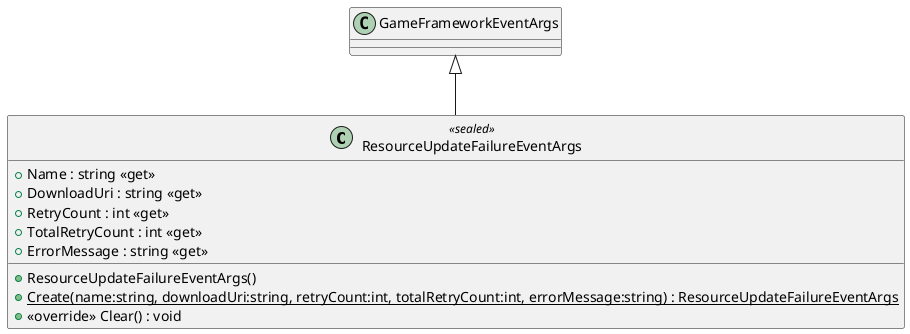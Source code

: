 @startuml
class ResourceUpdateFailureEventArgs <<sealed>> {
    + ResourceUpdateFailureEventArgs()
    + Name : string <<get>>
    + DownloadUri : string <<get>>
    + RetryCount : int <<get>>
    + TotalRetryCount : int <<get>>
    + ErrorMessage : string <<get>>
    + {static} Create(name:string, downloadUri:string, retryCount:int, totalRetryCount:int, errorMessage:string) : ResourceUpdateFailureEventArgs
    + <<override>> Clear() : void
}
GameFrameworkEventArgs <|-- ResourceUpdateFailureEventArgs
@enduml
